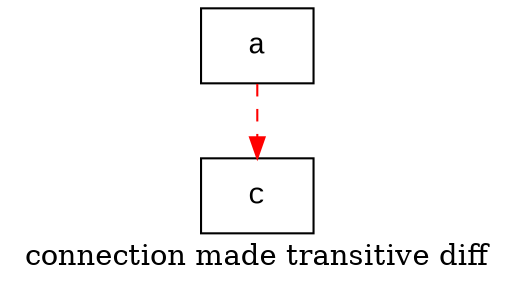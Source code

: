 digraph D {
    label="connection made transitive diff";
    
    node1 [fontname="Courier New",shape="rectangle",label="a"]
    
    node2 [fontname="Courier New",shape="rectangle",label="c"]
    
    node1 -> node2 [color="#ff0000",style="dashed",]
}
